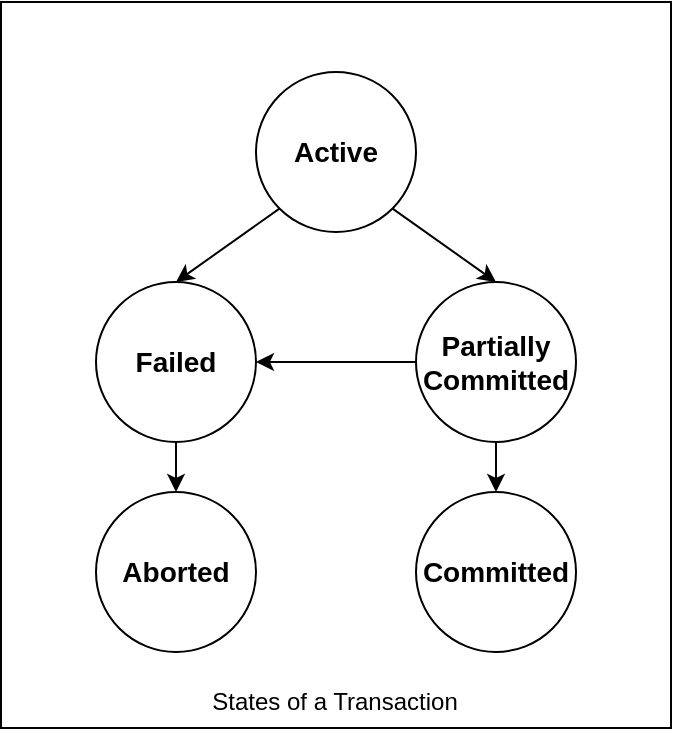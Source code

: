 <mxfile version="26.1.1">
  <diagram name="Page-1" id="NtOPqStVrBildO5ZMPfJ">
    <mxGraphModel dx="1434" dy="761" grid="0" gridSize="10" guides="1" tooltips="1" connect="1" arrows="1" fold="1" page="1" pageScale="1" pageWidth="827" pageHeight="1169" math="0" shadow="0">
      <root>
        <mxCell id="0" />
        <mxCell id="1" parent="0" />
        <mxCell id="bhFtcZr1vP66nM4e_c60-11" value="" style="rounded=0;whiteSpace=wrap;html=1;" vertex="1" parent="1">
          <mxGeometry x="246.5" y="151" width="335" height="363" as="geometry" />
        </mxCell>
        <mxCell id="bhFtcZr1vP66nM4e_c60-6" style="rounded=0;orthogonalLoop=1;jettySize=auto;html=1;exitX=0;exitY=1;exitDx=0;exitDy=0;entryX=0.5;entryY=0;entryDx=0;entryDy=0;fontStyle=1" edge="1" parent="1" source="bhFtcZr1vP66nM4e_c60-1" target="bhFtcZr1vP66nM4e_c60-2">
          <mxGeometry relative="1" as="geometry" />
        </mxCell>
        <mxCell id="bhFtcZr1vP66nM4e_c60-7" style="rounded=0;orthogonalLoop=1;jettySize=auto;html=1;exitX=1;exitY=1;exitDx=0;exitDy=0;entryX=0.5;entryY=0;entryDx=0;entryDy=0;fontStyle=1" edge="1" parent="1" source="bhFtcZr1vP66nM4e_c60-1" target="bhFtcZr1vP66nM4e_c60-4">
          <mxGeometry relative="1" as="geometry" />
        </mxCell>
        <mxCell id="bhFtcZr1vP66nM4e_c60-1" value="&lt;font style=&quot;font-size: 14px;&quot;&gt;Active&lt;/font&gt;" style="ellipse;whiteSpace=wrap;html=1;aspect=fixed;fontStyle=1" vertex="1" parent="1">
          <mxGeometry x="374" y="186" width="80" height="80" as="geometry" />
        </mxCell>
        <mxCell id="bhFtcZr1vP66nM4e_c60-8" value="" style="edgeStyle=orthogonalEdgeStyle;rounded=0;orthogonalLoop=1;jettySize=auto;html=1;fontStyle=1" edge="1" parent="1" source="bhFtcZr1vP66nM4e_c60-2" target="bhFtcZr1vP66nM4e_c60-3">
          <mxGeometry relative="1" as="geometry" />
        </mxCell>
        <mxCell id="bhFtcZr1vP66nM4e_c60-2" value="&lt;font style=&quot;font-size: 14px;&quot;&gt;Failed&lt;/font&gt;" style="ellipse;whiteSpace=wrap;html=1;aspect=fixed;fontStyle=1" vertex="1" parent="1">
          <mxGeometry x="294" y="291" width="80" height="80" as="geometry" />
        </mxCell>
        <mxCell id="bhFtcZr1vP66nM4e_c60-3" value="&lt;font style=&quot;font-size: 14px;&quot;&gt;Aborted&lt;/font&gt;" style="ellipse;whiteSpace=wrap;html=1;aspect=fixed;fontStyle=1" vertex="1" parent="1">
          <mxGeometry x="294" y="396" width="80" height="80" as="geometry" />
        </mxCell>
        <mxCell id="bhFtcZr1vP66nM4e_c60-9" value="" style="edgeStyle=orthogonalEdgeStyle;rounded=0;orthogonalLoop=1;jettySize=auto;html=1;fontStyle=1" edge="1" parent="1" source="bhFtcZr1vP66nM4e_c60-4" target="bhFtcZr1vP66nM4e_c60-5">
          <mxGeometry relative="1" as="geometry" />
        </mxCell>
        <mxCell id="bhFtcZr1vP66nM4e_c60-10" value="" style="edgeStyle=orthogonalEdgeStyle;rounded=0;orthogonalLoop=1;jettySize=auto;html=1;fontStyle=1" edge="1" parent="1" source="bhFtcZr1vP66nM4e_c60-4" target="bhFtcZr1vP66nM4e_c60-2">
          <mxGeometry relative="1" as="geometry" />
        </mxCell>
        <mxCell id="bhFtcZr1vP66nM4e_c60-4" value="&lt;font style=&quot;font-size: 14px;&quot;&gt;Partially Committed&lt;/font&gt;" style="ellipse;whiteSpace=wrap;html=1;aspect=fixed;fontStyle=1" vertex="1" parent="1">
          <mxGeometry x="454" y="291" width="80" height="80" as="geometry" />
        </mxCell>
        <mxCell id="bhFtcZr1vP66nM4e_c60-5" value="&lt;font style=&quot;font-size: 14px;&quot;&gt;Committed&lt;/font&gt;" style="ellipse;whiteSpace=wrap;html=1;aspect=fixed;fontStyle=1" vertex="1" parent="1">
          <mxGeometry x="454" y="396" width="80" height="80" as="geometry" />
        </mxCell>
        <mxCell id="bhFtcZr1vP66nM4e_c60-12" value="States of a Transaction" style="text;html=1;align=center;verticalAlign=middle;whiteSpace=wrap;rounded=0;" vertex="1" parent="1">
          <mxGeometry x="344" y="486" width="139" height="30" as="geometry" />
        </mxCell>
      </root>
    </mxGraphModel>
  </diagram>
</mxfile>
